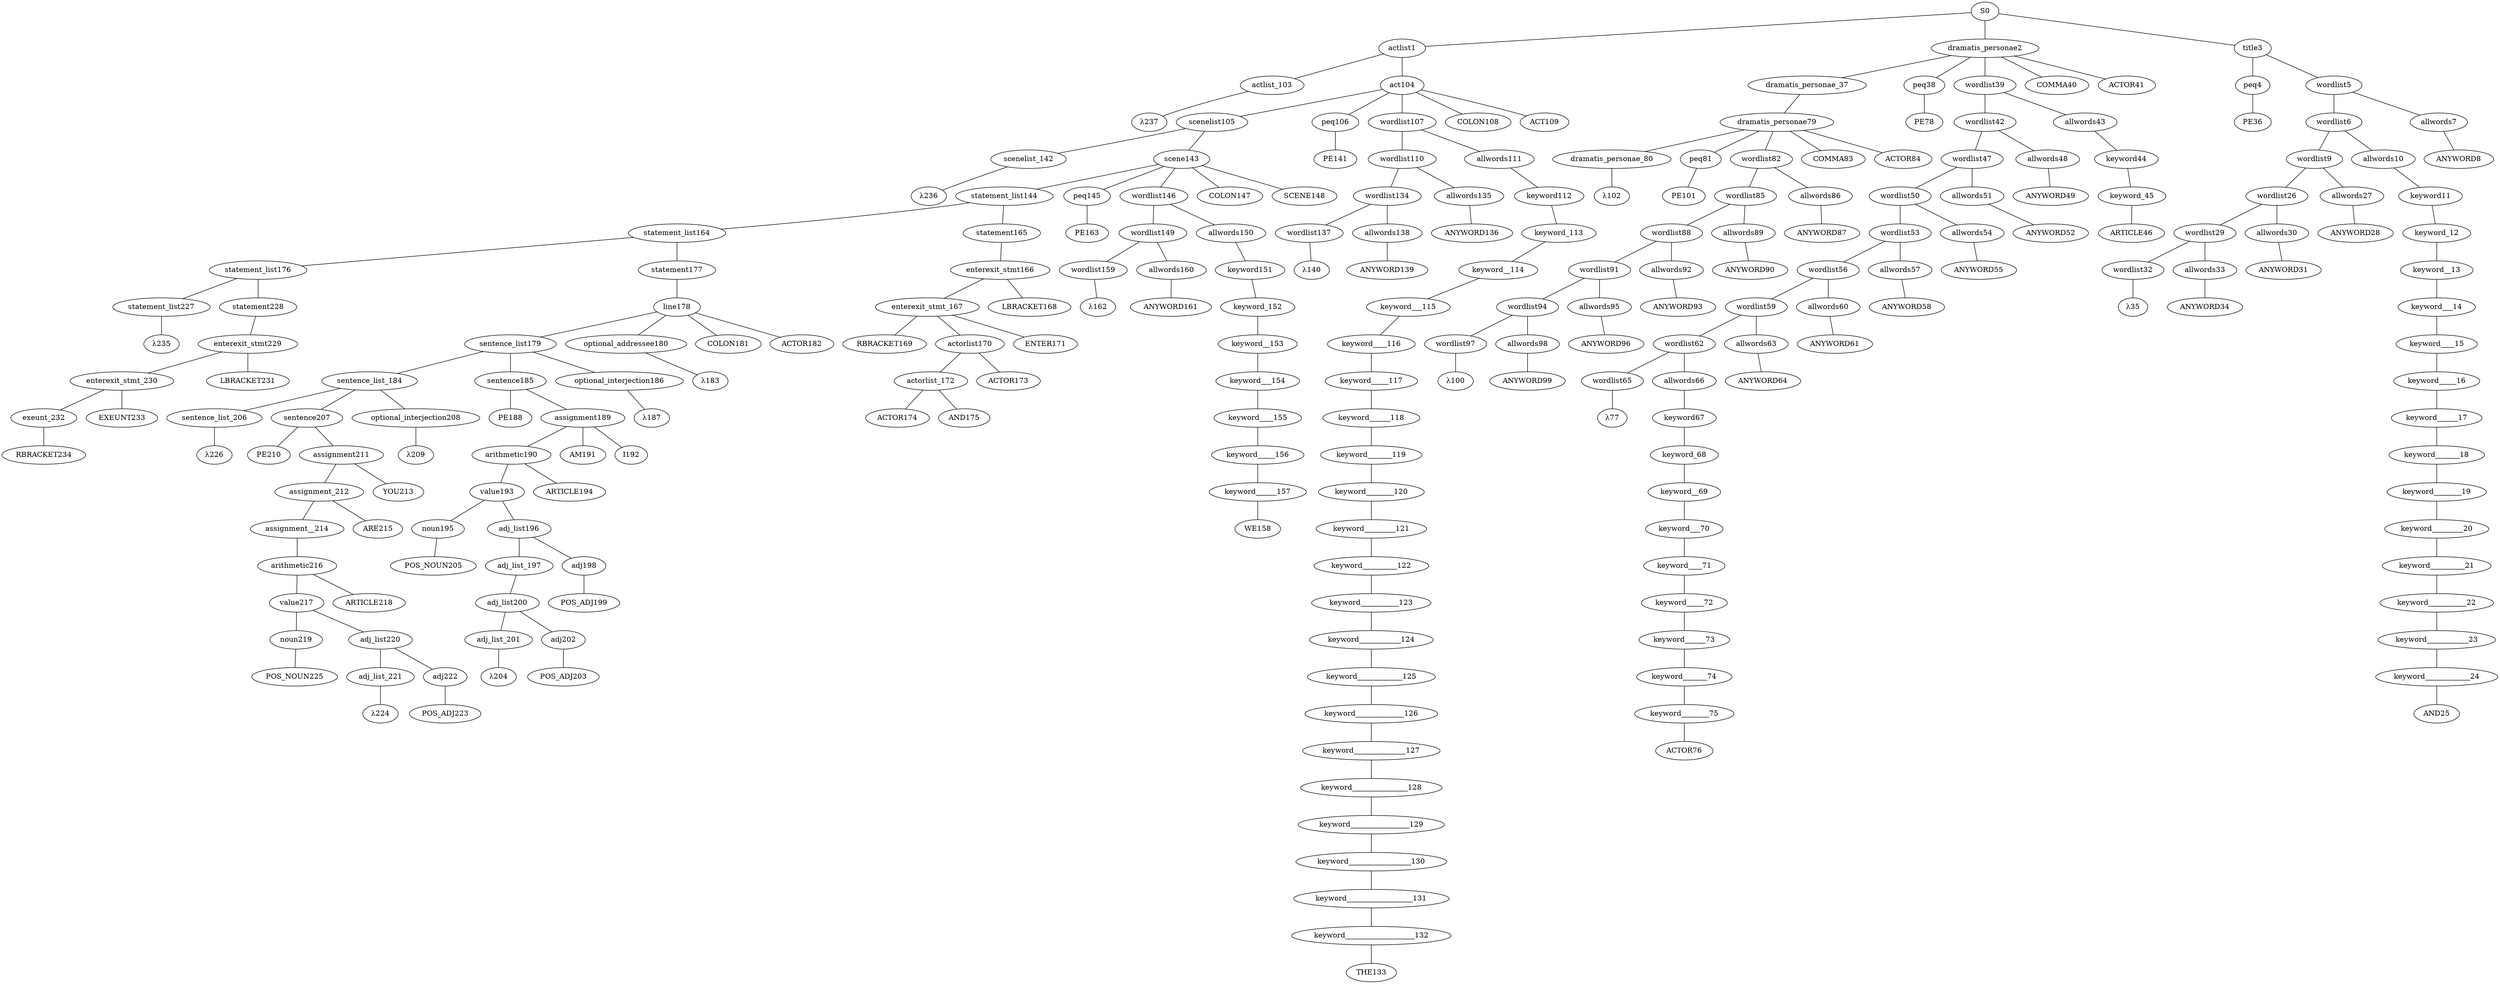 strict graph {
	S0 -- actlist1
	S0 -- dramatis_personae2
	S0 -- title3

	title3 -- peq4
	title3 -- wordlist5

	wordlist5 -- wordlist6
	wordlist5 -- allwords7

	allwords7 -- ANYWORD8


	wordlist6 -- wordlist9
	wordlist6 -- allwords10

	allwords10 -- keyword11

	keyword11 -- keyword_12

	keyword_12 -- keyword__13

	keyword__13 -- keyword___14

	keyword___14 -- keyword____15

	keyword____15 -- keyword_____16

	keyword_____16 -- keyword______17

	keyword______17 -- keyword_______18

	keyword_______18 -- keyword________19

	keyword________19 -- keyword_________20

	keyword_________20 -- keyword__________21

	keyword__________21 -- keyword___________22

	keyword___________22 -- keyword____________23

	keyword____________23 -- keyword_____________24

	keyword_____________24 -- AND25


	wordlist9 -- wordlist26
	wordlist9 -- allwords27

	allwords27 -- ANYWORD28


	wordlist26 -- wordlist29
	wordlist26 -- allwords30

	allwords30 -- ANYWORD31


	wordlist29 -- wordlist32
	wordlist29 -- allwords33

	allwords33 -- ANYWORD34


	wordlist32 -- λ35

	peq4 -- PE36


	dramatis_personae2 -- dramatis_personae_37
	dramatis_personae2 -- peq38
	dramatis_personae2 -- wordlist39
	dramatis_personae2 -- COMMA40
	dramatis_personae2 -- ACTOR41



	wordlist39 -- wordlist42
	wordlist39 -- allwords43

	allwords43 -- keyword44

	keyword44 -- keyword_45

	keyword_45 -- ARTICLE46


	wordlist42 -- wordlist47
	wordlist42 -- allwords48

	allwords48 -- ANYWORD49


	wordlist47 -- wordlist50
	wordlist47 -- allwords51

	allwords51 -- ANYWORD52


	wordlist50 -- wordlist53
	wordlist50 -- allwords54

	allwords54 -- ANYWORD55


	wordlist53 -- wordlist56
	wordlist53 -- allwords57

	allwords57 -- ANYWORD58


	wordlist56 -- wordlist59
	wordlist56 -- allwords60

	allwords60 -- ANYWORD61


	wordlist59 -- wordlist62
	wordlist59 -- allwords63

	allwords63 -- ANYWORD64


	wordlist62 -- wordlist65
	wordlist62 -- allwords66

	allwords66 -- keyword67

	keyword67 -- keyword_68

	keyword_68 -- keyword__69

	keyword__69 -- keyword___70

	keyword___70 -- keyword____71

	keyword____71 -- keyword_____72

	keyword_____72 -- keyword______73

	keyword______73 -- keyword_______74

	keyword_______74 -- keyword________75

	keyword________75 -- ACTOR76


	wordlist65 -- λ77

	peq38 -- PE78


	dramatis_personae_37 -- dramatis_personae79

	dramatis_personae79 -- dramatis_personae_80
	dramatis_personae79 -- peq81
	dramatis_personae79 -- wordlist82
	dramatis_personae79 -- COMMA83
	dramatis_personae79 -- ACTOR84



	wordlist82 -- wordlist85
	wordlist82 -- allwords86

	allwords86 -- ANYWORD87


	wordlist85 -- wordlist88
	wordlist85 -- allwords89

	allwords89 -- ANYWORD90


	wordlist88 -- wordlist91
	wordlist88 -- allwords92

	allwords92 -- ANYWORD93


	wordlist91 -- wordlist94
	wordlist91 -- allwords95

	allwords95 -- ANYWORD96


	wordlist94 -- wordlist97
	wordlist94 -- allwords98

	allwords98 -- ANYWORD99


	wordlist97 -- λ100

	peq81 -- PE101


	dramatis_personae_80 -- λ102

	actlist1 -- actlist_103
	actlist1 -- act104

	act104 -- scenelist105
	act104 -- peq106
	act104 -- wordlist107
	act104 -- COLON108
	act104 -- ACT109



	wordlist107 -- wordlist110
	wordlist107 -- allwords111

	allwords111 -- keyword112

	keyword112 -- keyword_113

	keyword_113 -- keyword__114

	keyword__114 -- keyword___115

	keyword___115 -- keyword____116

	keyword____116 -- keyword_____117

	keyword_____117 -- keyword______118

	keyword______118 -- keyword_______119

	keyword_______119 -- keyword________120

	keyword________120 -- keyword_________121

	keyword_________121 -- keyword__________122

	keyword__________122 -- keyword___________123

	keyword___________123 -- keyword____________124

	keyword____________124 -- keyword_____________125

	keyword_____________125 -- keyword______________126

	keyword______________126 -- keyword_______________127

	keyword_______________127 -- keyword________________128

	keyword________________128 -- keyword_________________129

	keyword_________________129 -- keyword__________________130

	keyword__________________130 -- keyword___________________131

	keyword___________________131 -- keyword____________________132

	keyword____________________132 -- THE133


	wordlist110 -- wordlist134
	wordlist110 -- allwords135

	allwords135 -- ANYWORD136


	wordlist134 -- wordlist137
	wordlist134 -- allwords138

	allwords138 -- ANYWORD139


	wordlist137 -- λ140

	peq106 -- PE141


	scenelist105 -- scenelist_142
	scenelist105 -- scene143

	scene143 -- statement_list144
	scene143 -- peq145
	scene143 -- wordlist146
	scene143 -- COLON147
	scene143 -- SCENE148



	wordlist146 -- wordlist149
	wordlist146 -- allwords150

	allwords150 -- keyword151

	keyword151 -- keyword_152

	keyword_152 -- keyword__153

	keyword__153 -- keyword___154

	keyword___154 -- keyword____155

	keyword____155 -- keyword_____156

	keyword_____156 -- keyword______157

	keyword______157 -- WE158


	wordlist149 -- wordlist159
	wordlist149 -- allwords160

	allwords160 -- ANYWORD161


	wordlist159 -- λ162

	peq145 -- PE163


	statement_list144 -- statement_list164
	statement_list144 -- statement165

	statement165 -- enterexit_stmt166

	enterexit_stmt166 -- enterexit_stmt_167
	enterexit_stmt166 -- LBRACKET168


	enterexit_stmt_167 -- RBRACKET169
	enterexit_stmt_167 -- actorlist170
	enterexit_stmt_167 -- ENTER171


	actorlist170 -- actorlist_172
	actorlist170 -- ACTOR173


	actorlist_172 -- ACTOR174
	actorlist_172 -- AND175




	statement_list164 -- statement_list176
	statement_list164 -- statement177

	statement177 -- line178

	line178 -- sentence_list179
	line178 -- optional_addressee180
	line178 -- COLON181
	line178 -- ACTOR182



	optional_addressee180 -- λ183

	sentence_list179 -- sentence_list_184
	sentence_list179 -- sentence185
	sentence_list179 -- optional_interjection186

	optional_interjection186 -- λ187

	sentence185 -- PE188
	sentence185 -- assignment189

	assignment189 -- arithmetic190
	assignment189 -- AM191
	assignment189 -- I192



	arithmetic190 -- value193
	arithmetic190 -- ARTICLE194


	value193 -- noun195
	value193 -- adj_list196

	adj_list196 -- adj_list_197
	adj_list196 -- adj198

	adj198 -- POS_ADJ199


	adj_list_197 -- adj_list200

	adj_list200 -- adj_list_201
	adj_list200 -- adj202

	adj202 -- POS_ADJ203


	adj_list_201 -- λ204

	noun195 -- POS_NOUN205



	sentence_list_184 -- sentence_list_206
	sentence_list_184 -- sentence207
	sentence_list_184 -- optional_interjection208

	optional_interjection208 -- λ209

	sentence207 -- PE210
	sentence207 -- assignment211

	assignment211 -- assignment_212
	assignment211 -- YOU213


	assignment_212 -- assignment__214
	assignment_212 -- ARE215


	assignment__214 -- arithmetic216

	arithmetic216 -- value217
	arithmetic216 -- ARTICLE218


	value217 -- noun219
	value217 -- adj_list220

	adj_list220 -- adj_list_221
	adj_list220 -- adj222

	adj222 -- POS_ADJ223


	adj_list_221 -- λ224

	noun219 -- POS_NOUN225



	sentence_list_206 -- λ226

	statement_list176 -- statement_list227
	statement_list176 -- statement228

	statement228 -- enterexit_stmt229

	enterexit_stmt229 -- enterexit_stmt_230
	enterexit_stmt229 -- LBRACKET231


	enterexit_stmt_230 -- exeunt_232
	enterexit_stmt_230 -- EXEUNT233


	exeunt_232 -- RBRACKET234


	statement_list227 -- λ235

	scenelist_142 -- λ236

	actlist_103 -- λ237


}